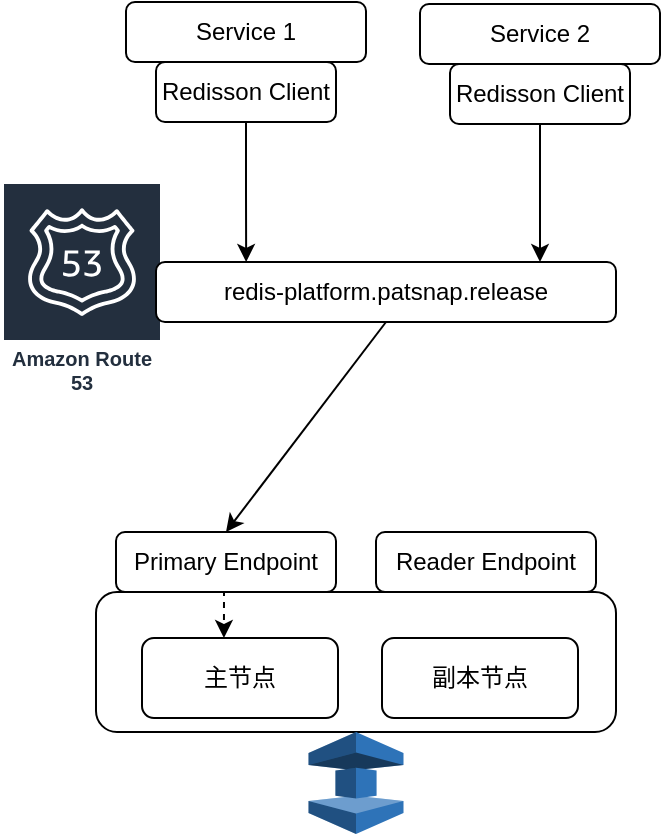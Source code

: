 <mxfile version="14.9.8" type="github" pages="2">
  <diagram id="57MoJGxeWKh6ITYG6xSH" name="Single Mode">
    <mxGraphModel dx="1186" dy="773" grid="1" gridSize="10" guides="1" tooltips="1" connect="1" arrows="1" fold="1" page="1" pageScale="1" pageWidth="827" pageHeight="1169" math="0" shadow="0">
      <root>
        <mxCell id="0" />
        <mxCell id="1" parent="0" />
        <mxCell id="Wp5I3NV40LdnIwaihpd1-6" value="" style="rounded=1;whiteSpace=wrap;html=1;" vertex="1" parent="1">
          <mxGeometry x="107" y="435" width="260" height="70" as="geometry" />
        </mxCell>
        <mxCell id="Wp5I3NV40LdnIwaihpd1-2" value="" style="outlineConnect=0;dashed=0;verticalLabelPosition=bottom;verticalAlign=top;align=center;html=1;shape=mxgraph.aws3.elasticache;fillColor=#2E73B8;gradientColor=none;" vertex="1" parent="1">
          <mxGeometry x="213.25" y="505" width="47.5" height="51" as="geometry" />
        </mxCell>
        <mxCell id="Wp5I3NV40LdnIwaihpd1-4" value="主节点" style="rounded=1;whiteSpace=wrap;html=1;" vertex="1" parent="1">
          <mxGeometry x="130" y="458" width="98" height="40" as="geometry" />
        </mxCell>
        <mxCell id="Wp5I3NV40LdnIwaihpd1-5" value="副本节点" style="rounded=1;whiteSpace=wrap;html=1;" vertex="1" parent="1">
          <mxGeometry x="250" y="458" width="98" height="40" as="geometry" />
        </mxCell>
        <mxCell id="Wp5I3NV40LdnIwaihpd1-10" value="Amazon Route 53" style="outlineConnect=0;fontColor=#232F3E;gradientColor=none;strokeColor=#ffffff;fillColor=#232F3E;dashed=0;verticalLabelPosition=middle;verticalAlign=bottom;align=center;html=1;whiteSpace=wrap;fontSize=10;fontStyle=1;spacing=3;shape=mxgraph.aws4.productIcon;prIcon=mxgraph.aws4.route_53;" vertex="1" parent="1">
          <mxGeometry x="60" y="230" width="80" height="110" as="geometry" />
        </mxCell>
        <mxCell id="Wp5I3NV40LdnIwaihpd1-15" style="edgeStyle=orthogonalEdgeStyle;rounded=0;orthogonalLoop=1;jettySize=auto;html=1;exitX=0.5;exitY=1;exitDx=0;exitDy=0;entryX=0.418;entryY=0;entryDx=0;entryDy=0;entryPerimeter=0;dashed=1;" edge="1" parent="1" source="Wp5I3NV40LdnIwaihpd1-11" target="Wp5I3NV40LdnIwaihpd1-4">
          <mxGeometry relative="1" as="geometry" />
        </mxCell>
        <mxCell id="Wp5I3NV40LdnIwaihpd1-11" value="Primary Endpoint" style="rounded=1;whiteSpace=wrap;html=1;" vertex="1" parent="1">
          <mxGeometry x="117" y="405" width="110" height="30" as="geometry" />
        </mxCell>
        <mxCell id="Wp5I3NV40LdnIwaihpd1-12" value="Reader Endpoint" style="rounded=1;whiteSpace=wrap;html=1;" vertex="1" parent="1">
          <mxGeometry x="247" y="405" width="110" height="30" as="geometry" />
        </mxCell>
        <mxCell id="Wp5I3NV40LdnIwaihpd1-14" style="rounded=0;orthogonalLoop=1;jettySize=auto;html=1;entryX=0.5;entryY=0;entryDx=0;entryDy=0;exitX=0.5;exitY=1;exitDx=0;exitDy=0;" edge="1" parent="1" source="Wp5I3NV40LdnIwaihpd1-13" target="Wp5I3NV40LdnIwaihpd1-11">
          <mxGeometry relative="1" as="geometry">
            <mxPoint x="172" y="300" as="sourcePoint" />
          </mxGeometry>
        </mxCell>
        <mxCell id="Wp5I3NV40LdnIwaihpd1-13" value="redis-platform.patsnap.release" style="rounded=1;whiteSpace=wrap;html=1;" vertex="1" parent="1">
          <mxGeometry x="137" y="270" width="230" height="30" as="geometry" />
        </mxCell>
        <mxCell id="Wp5I3NV40LdnIwaihpd1-24" style="edgeStyle=orthogonalEdgeStyle;rounded=0;orthogonalLoop=1;jettySize=auto;html=1;entryX=0.196;entryY=0;entryDx=0;entryDy=0;entryPerimeter=0;" edge="1" parent="1" source="Wp5I3NV40LdnIwaihpd1-18" target="Wp5I3NV40LdnIwaihpd1-13">
          <mxGeometry relative="1" as="geometry" />
        </mxCell>
        <mxCell id="Wp5I3NV40LdnIwaihpd1-18" value="Redisson Client" style="rounded=1;whiteSpace=wrap;html=1;" vertex="1" parent="1">
          <mxGeometry x="137" y="170" width="90" height="30" as="geometry" />
        </mxCell>
        <mxCell id="Wp5I3NV40LdnIwaihpd1-23" value="Service 1" style="rounded=1;whiteSpace=wrap;html=1;" vertex="1" parent="1">
          <mxGeometry x="122" y="140" width="120" height="30" as="geometry" />
        </mxCell>
        <mxCell id="Wp5I3NV40LdnIwaihpd1-27" style="edgeStyle=orthogonalEdgeStyle;rounded=0;orthogonalLoop=1;jettySize=auto;html=1;" edge="1" parent="1" source="Wp5I3NV40LdnIwaihpd1-25">
          <mxGeometry relative="1" as="geometry">
            <mxPoint x="329" y="270" as="targetPoint" />
          </mxGeometry>
        </mxCell>
        <mxCell id="Wp5I3NV40LdnIwaihpd1-25" value="Redisson Client" style="rounded=1;whiteSpace=wrap;html=1;" vertex="1" parent="1">
          <mxGeometry x="284" y="171" width="90" height="30" as="geometry" />
        </mxCell>
        <mxCell id="Wp5I3NV40LdnIwaihpd1-26" value="Service 2" style="rounded=1;whiteSpace=wrap;html=1;" vertex="1" parent="1">
          <mxGeometry x="269" y="141" width="120" height="30" as="geometry" />
        </mxCell>
      </root>
    </mxGraphModel>
  </diagram>
  <diagram name="Duplicated Mode" id="_jPiOfviTeV4G7KgB_0o">
    <mxGraphModel dx="1186" dy="773" grid="1" gridSize="10" guides="1" tooltips="1" connect="1" arrows="1" fold="1" page="1" pageScale="1" pageWidth="827" pageHeight="1169" math="0" shadow="0">
      <root>
        <mxCell id="6EmtYOuzXFB4Jo0FLTTh-0" />
        <mxCell id="6EmtYOuzXFB4Jo0FLTTh-1" parent="6EmtYOuzXFB4Jo0FLTTh-0" />
      </root>
    </mxGraphModel>
  </diagram>
</mxfile>
